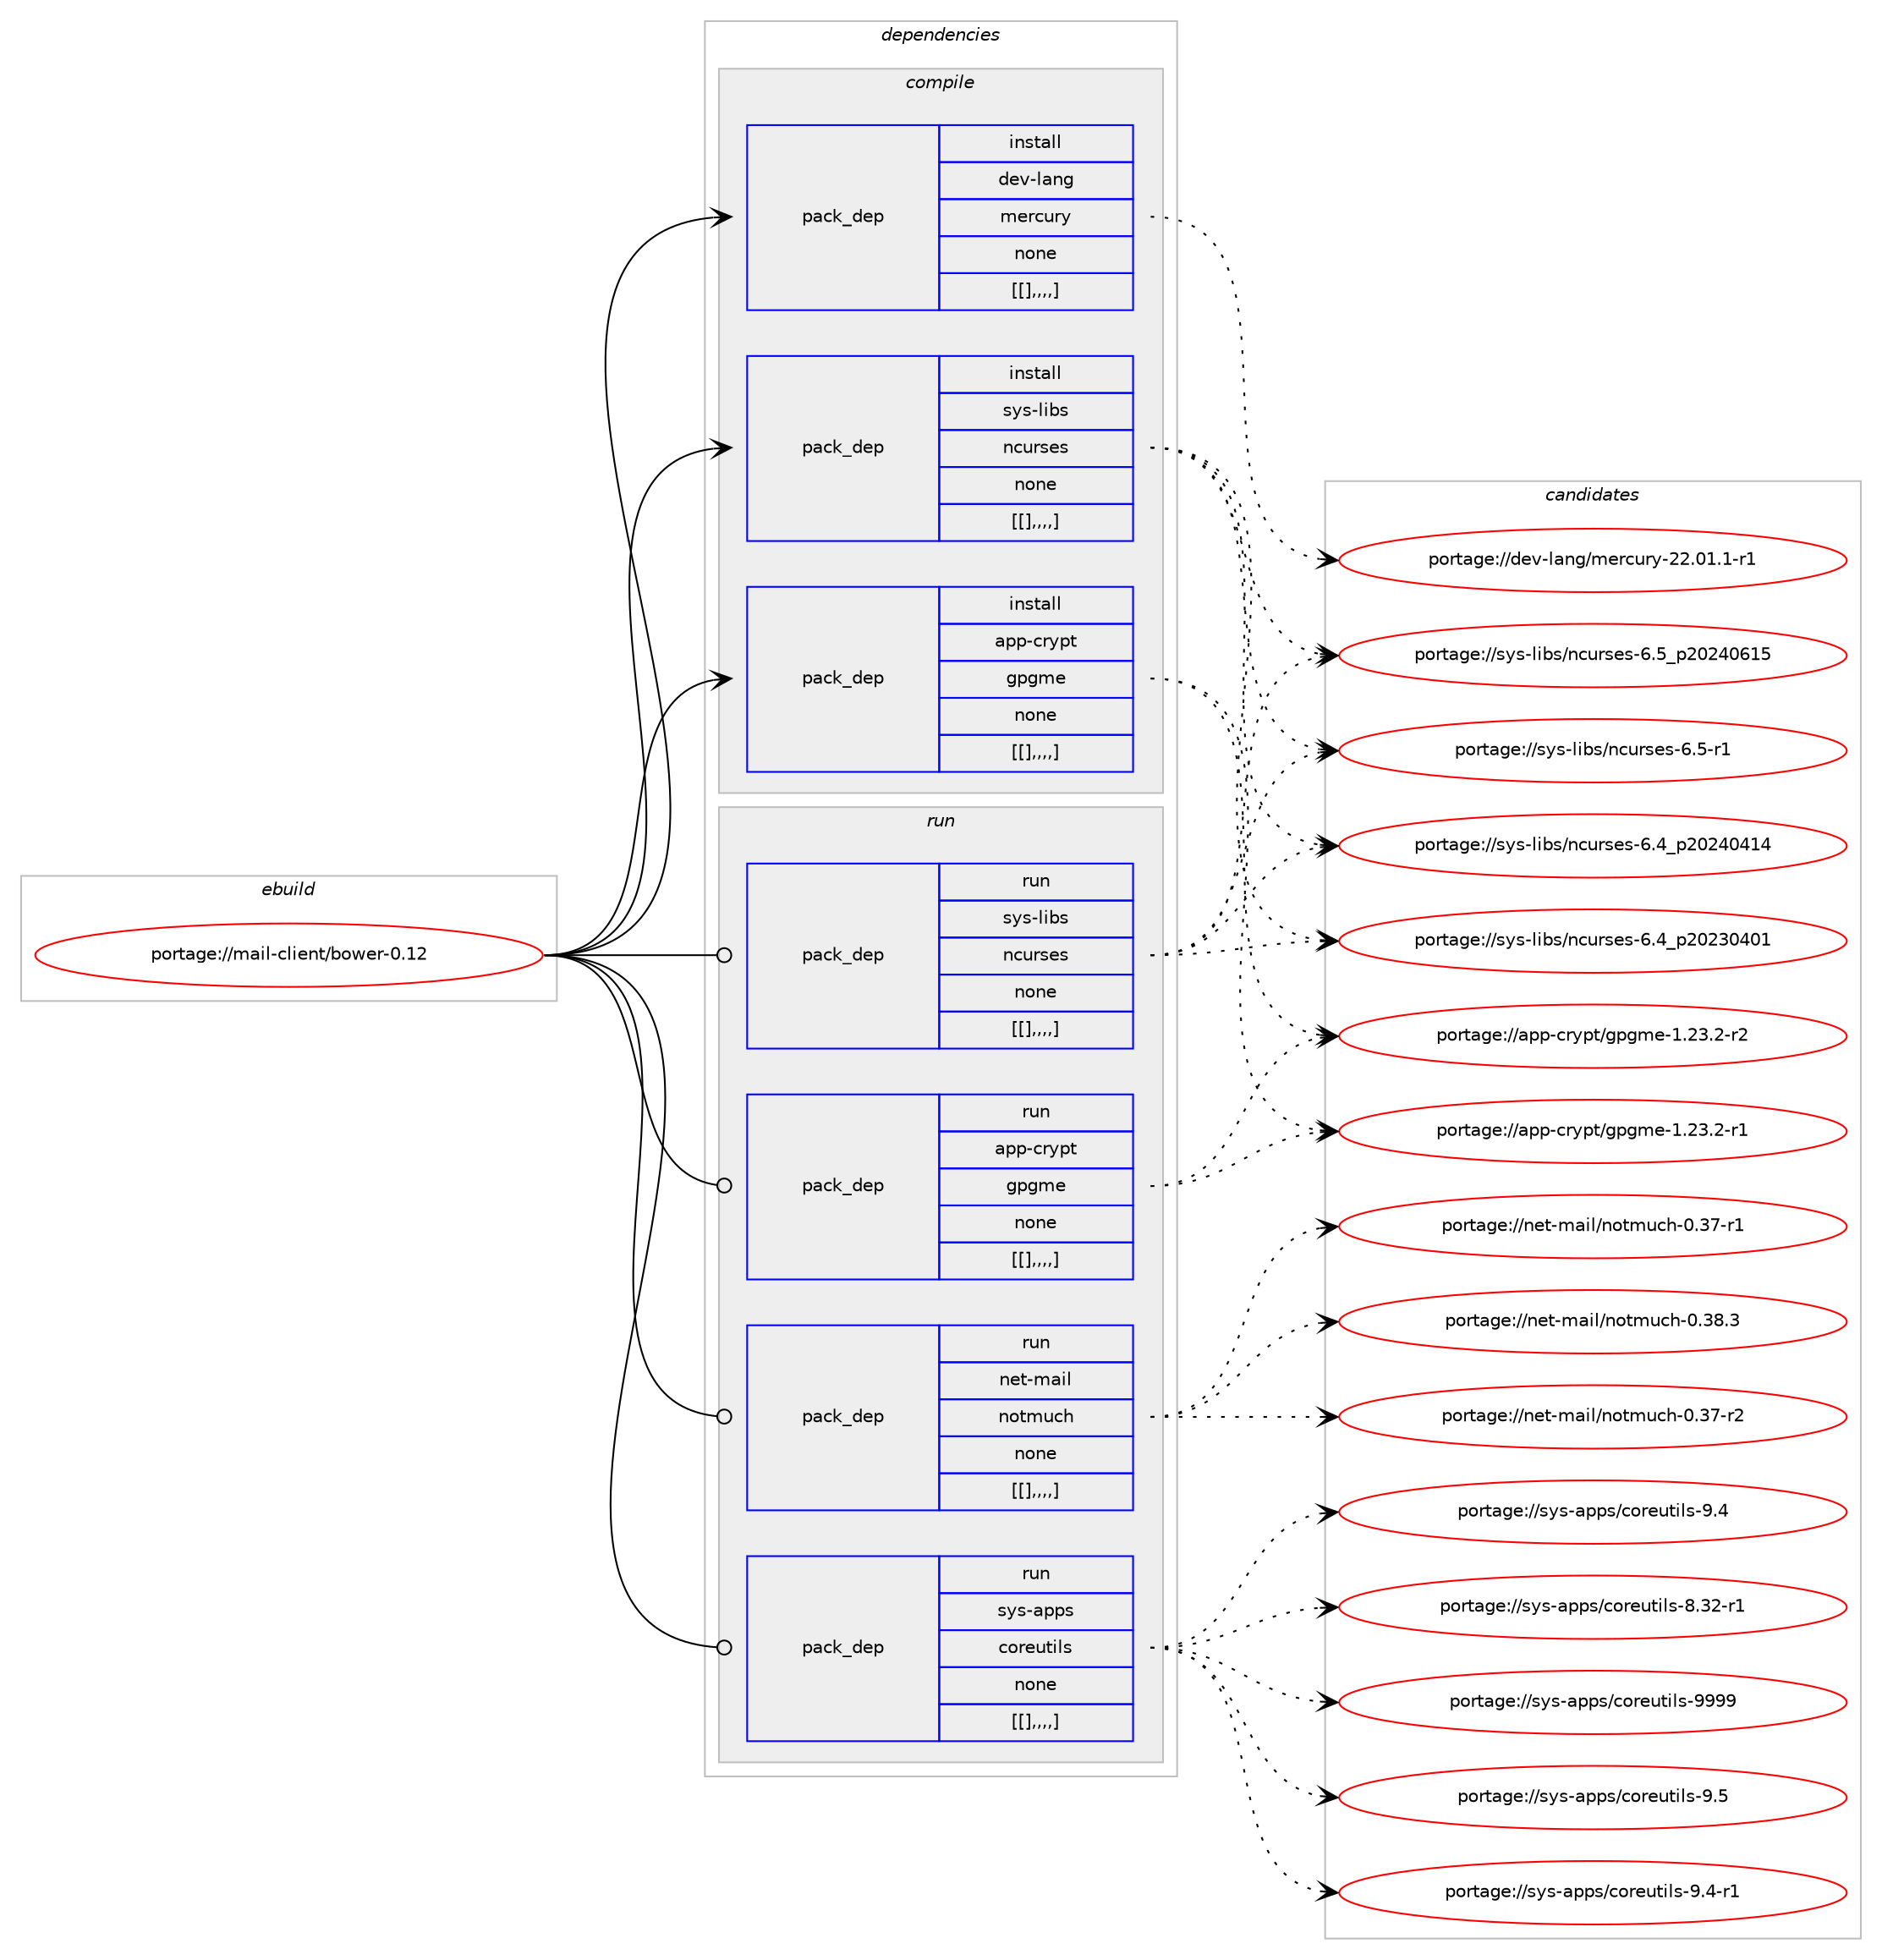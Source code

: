 digraph prolog {

# *************
# Graph options
# *************

newrank=true;
concentrate=true;
compound=true;
graph [rankdir=LR,fontname=Helvetica,fontsize=10,ranksep=1.5];#, ranksep=2.5, nodesep=0.2];
edge  [arrowhead=vee];
node  [fontname=Helvetica,fontsize=10];

# **********
# The ebuild
# **********

subgraph cluster_leftcol {
color=gray;
label=<<i>ebuild</i>>;
id [label="portage://mail-client/bower-0.12", color=red, width=4, href="../mail-client/bower-0.12.svg"];
}

# ****************
# The dependencies
# ****************

subgraph cluster_midcol {
color=gray;
label=<<i>dependencies</i>>;
subgraph cluster_compile {
fillcolor="#eeeeee";
style=filled;
label=<<i>compile</i>>;
subgraph pack214700 {
dependency288528 [label=<<TABLE BORDER="0" CELLBORDER="1" CELLSPACING="0" CELLPADDING="4" WIDTH="220"><TR><TD ROWSPAN="6" CELLPADDING="30">pack_dep</TD></TR><TR><TD WIDTH="110">install</TD></TR><TR><TD>app-crypt</TD></TR><TR><TD>gpgme</TD></TR><TR><TD>none</TD></TR><TR><TD>[[],,,,]</TD></TR></TABLE>>, shape=none, color=blue];
}
id:e -> dependency288528:w [weight=20,style="solid",arrowhead="vee"];
subgraph pack214701 {
dependency288529 [label=<<TABLE BORDER="0" CELLBORDER="1" CELLSPACING="0" CELLPADDING="4" WIDTH="220"><TR><TD ROWSPAN="6" CELLPADDING="30">pack_dep</TD></TR><TR><TD WIDTH="110">install</TD></TR><TR><TD>dev-lang</TD></TR><TR><TD>mercury</TD></TR><TR><TD>none</TD></TR><TR><TD>[[],,,,]</TD></TR></TABLE>>, shape=none, color=blue];
}
id:e -> dependency288529:w [weight=20,style="solid",arrowhead="vee"];
subgraph pack214702 {
dependency288530 [label=<<TABLE BORDER="0" CELLBORDER="1" CELLSPACING="0" CELLPADDING="4" WIDTH="220"><TR><TD ROWSPAN="6" CELLPADDING="30">pack_dep</TD></TR><TR><TD WIDTH="110">install</TD></TR><TR><TD>sys-libs</TD></TR><TR><TD>ncurses</TD></TR><TR><TD>none</TD></TR><TR><TD>[[],,,,]</TD></TR></TABLE>>, shape=none, color=blue];
}
id:e -> dependency288530:w [weight=20,style="solid",arrowhead="vee"];
}
subgraph cluster_compileandrun {
fillcolor="#eeeeee";
style=filled;
label=<<i>compile and run</i>>;
}
subgraph cluster_run {
fillcolor="#eeeeee";
style=filled;
label=<<i>run</i>>;
subgraph pack214703 {
dependency288531 [label=<<TABLE BORDER="0" CELLBORDER="1" CELLSPACING="0" CELLPADDING="4" WIDTH="220"><TR><TD ROWSPAN="6" CELLPADDING="30">pack_dep</TD></TR><TR><TD WIDTH="110">run</TD></TR><TR><TD>app-crypt</TD></TR><TR><TD>gpgme</TD></TR><TR><TD>none</TD></TR><TR><TD>[[],,,,]</TD></TR></TABLE>>, shape=none, color=blue];
}
id:e -> dependency288531:w [weight=20,style="solid",arrowhead="odot"];
subgraph pack214704 {
dependency288532 [label=<<TABLE BORDER="0" CELLBORDER="1" CELLSPACING="0" CELLPADDING="4" WIDTH="220"><TR><TD ROWSPAN="6" CELLPADDING="30">pack_dep</TD></TR><TR><TD WIDTH="110">run</TD></TR><TR><TD>net-mail</TD></TR><TR><TD>notmuch</TD></TR><TR><TD>none</TD></TR><TR><TD>[[],,,,]</TD></TR></TABLE>>, shape=none, color=blue];
}
id:e -> dependency288532:w [weight=20,style="solid",arrowhead="odot"];
subgraph pack214705 {
dependency288533 [label=<<TABLE BORDER="0" CELLBORDER="1" CELLSPACING="0" CELLPADDING="4" WIDTH="220"><TR><TD ROWSPAN="6" CELLPADDING="30">pack_dep</TD></TR><TR><TD WIDTH="110">run</TD></TR><TR><TD>sys-apps</TD></TR><TR><TD>coreutils</TD></TR><TR><TD>none</TD></TR><TR><TD>[[],,,,]</TD></TR></TABLE>>, shape=none, color=blue];
}
id:e -> dependency288533:w [weight=20,style="solid",arrowhead="odot"];
subgraph pack214706 {
dependency288534 [label=<<TABLE BORDER="0" CELLBORDER="1" CELLSPACING="0" CELLPADDING="4" WIDTH="220"><TR><TD ROWSPAN="6" CELLPADDING="30">pack_dep</TD></TR><TR><TD WIDTH="110">run</TD></TR><TR><TD>sys-libs</TD></TR><TR><TD>ncurses</TD></TR><TR><TD>none</TD></TR><TR><TD>[[],,,,]</TD></TR></TABLE>>, shape=none, color=blue];
}
id:e -> dependency288534:w [weight=20,style="solid",arrowhead="odot"];
}
}

# **************
# The candidates
# **************

subgraph cluster_choices {
rank=same;
color=gray;
label=<<i>candidates</i>>;

subgraph choice214700 {
color=black;
nodesep=1;
choice97112112459911412111211647103112103109101454946505146504511450 [label="portage://app-crypt/gpgme-1.23.2-r2", color=red, width=4,href="../app-crypt/gpgme-1.23.2-r2.svg"];
choice97112112459911412111211647103112103109101454946505146504511449 [label="portage://app-crypt/gpgme-1.23.2-r1", color=red, width=4,href="../app-crypt/gpgme-1.23.2-r1.svg"];
dependency288528:e -> choice97112112459911412111211647103112103109101454946505146504511450:w [style=dotted,weight="100"];
dependency288528:e -> choice97112112459911412111211647103112103109101454946505146504511449:w [style=dotted,weight="100"];
}
subgraph choice214701 {
color=black;
nodesep=1;
choice1001011184510897110103471091011149911711412145505046484946494511449 [label="portage://dev-lang/mercury-22.01.1-r1", color=red, width=4,href="../dev-lang/mercury-22.01.1-r1.svg"];
dependency288529:e -> choice1001011184510897110103471091011149911711412145505046484946494511449:w [style=dotted,weight="100"];
}
subgraph choice214702 {
color=black;
nodesep=1;
choice1151211154510810598115471109911711411510111545544653951125048505248544953 [label="portage://sys-libs/ncurses-6.5_p20240615", color=red, width=4,href="../sys-libs/ncurses-6.5_p20240615.svg"];
choice11512111545108105981154711099117114115101115455446534511449 [label="portage://sys-libs/ncurses-6.5-r1", color=red, width=4,href="../sys-libs/ncurses-6.5-r1.svg"];
choice1151211154510810598115471109911711411510111545544652951125048505248524952 [label="portage://sys-libs/ncurses-6.4_p20240414", color=red, width=4,href="../sys-libs/ncurses-6.4_p20240414.svg"];
choice1151211154510810598115471109911711411510111545544652951125048505148524849 [label="portage://sys-libs/ncurses-6.4_p20230401", color=red, width=4,href="../sys-libs/ncurses-6.4_p20230401.svg"];
dependency288530:e -> choice1151211154510810598115471109911711411510111545544653951125048505248544953:w [style=dotted,weight="100"];
dependency288530:e -> choice11512111545108105981154711099117114115101115455446534511449:w [style=dotted,weight="100"];
dependency288530:e -> choice1151211154510810598115471109911711411510111545544652951125048505248524952:w [style=dotted,weight="100"];
dependency288530:e -> choice1151211154510810598115471109911711411510111545544652951125048505148524849:w [style=dotted,weight="100"];
}
subgraph choice214703 {
color=black;
nodesep=1;
choice97112112459911412111211647103112103109101454946505146504511450 [label="portage://app-crypt/gpgme-1.23.2-r2", color=red, width=4,href="../app-crypt/gpgme-1.23.2-r2.svg"];
choice97112112459911412111211647103112103109101454946505146504511449 [label="portage://app-crypt/gpgme-1.23.2-r1", color=red, width=4,href="../app-crypt/gpgme-1.23.2-r1.svg"];
dependency288531:e -> choice97112112459911412111211647103112103109101454946505146504511450:w [style=dotted,weight="100"];
dependency288531:e -> choice97112112459911412111211647103112103109101454946505146504511449:w [style=dotted,weight="100"];
}
subgraph choice214704 {
color=black;
nodesep=1;
choice1101011164510997105108471101111161091179910445484651564651 [label="portage://net-mail/notmuch-0.38.3", color=red, width=4,href="../net-mail/notmuch-0.38.3.svg"];
choice1101011164510997105108471101111161091179910445484651554511450 [label="portage://net-mail/notmuch-0.37-r2", color=red, width=4,href="../net-mail/notmuch-0.37-r2.svg"];
choice1101011164510997105108471101111161091179910445484651554511449 [label="portage://net-mail/notmuch-0.37-r1", color=red, width=4,href="../net-mail/notmuch-0.37-r1.svg"];
dependency288532:e -> choice1101011164510997105108471101111161091179910445484651564651:w [style=dotted,weight="100"];
dependency288532:e -> choice1101011164510997105108471101111161091179910445484651554511450:w [style=dotted,weight="100"];
dependency288532:e -> choice1101011164510997105108471101111161091179910445484651554511449:w [style=dotted,weight="100"];
}
subgraph choice214705 {
color=black;
nodesep=1;
choice115121115459711211211547991111141011171161051081154557575757 [label="portage://sys-apps/coreutils-9999", color=red, width=4,href="../sys-apps/coreutils-9999.svg"];
choice1151211154597112112115479911111410111711610510811545574653 [label="portage://sys-apps/coreutils-9.5", color=red, width=4,href="../sys-apps/coreutils-9.5.svg"];
choice11512111545971121121154799111114101117116105108115455746524511449 [label="portage://sys-apps/coreutils-9.4-r1", color=red, width=4,href="../sys-apps/coreutils-9.4-r1.svg"];
choice1151211154597112112115479911111410111711610510811545574652 [label="portage://sys-apps/coreutils-9.4", color=red, width=4,href="../sys-apps/coreutils-9.4.svg"];
choice1151211154597112112115479911111410111711610510811545564651504511449 [label="portage://sys-apps/coreutils-8.32-r1", color=red, width=4,href="../sys-apps/coreutils-8.32-r1.svg"];
dependency288533:e -> choice115121115459711211211547991111141011171161051081154557575757:w [style=dotted,weight="100"];
dependency288533:e -> choice1151211154597112112115479911111410111711610510811545574653:w [style=dotted,weight="100"];
dependency288533:e -> choice11512111545971121121154799111114101117116105108115455746524511449:w [style=dotted,weight="100"];
dependency288533:e -> choice1151211154597112112115479911111410111711610510811545574652:w [style=dotted,weight="100"];
dependency288533:e -> choice1151211154597112112115479911111410111711610510811545564651504511449:w [style=dotted,weight="100"];
}
subgraph choice214706 {
color=black;
nodesep=1;
choice1151211154510810598115471109911711411510111545544653951125048505248544953 [label="portage://sys-libs/ncurses-6.5_p20240615", color=red, width=4,href="../sys-libs/ncurses-6.5_p20240615.svg"];
choice11512111545108105981154711099117114115101115455446534511449 [label="portage://sys-libs/ncurses-6.5-r1", color=red, width=4,href="../sys-libs/ncurses-6.5-r1.svg"];
choice1151211154510810598115471109911711411510111545544652951125048505248524952 [label="portage://sys-libs/ncurses-6.4_p20240414", color=red, width=4,href="../sys-libs/ncurses-6.4_p20240414.svg"];
choice1151211154510810598115471109911711411510111545544652951125048505148524849 [label="portage://sys-libs/ncurses-6.4_p20230401", color=red, width=4,href="../sys-libs/ncurses-6.4_p20230401.svg"];
dependency288534:e -> choice1151211154510810598115471109911711411510111545544653951125048505248544953:w [style=dotted,weight="100"];
dependency288534:e -> choice11512111545108105981154711099117114115101115455446534511449:w [style=dotted,weight="100"];
dependency288534:e -> choice1151211154510810598115471109911711411510111545544652951125048505248524952:w [style=dotted,weight="100"];
dependency288534:e -> choice1151211154510810598115471109911711411510111545544652951125048505148524849:w [style=dotted,weight="100"];
}
}

}
